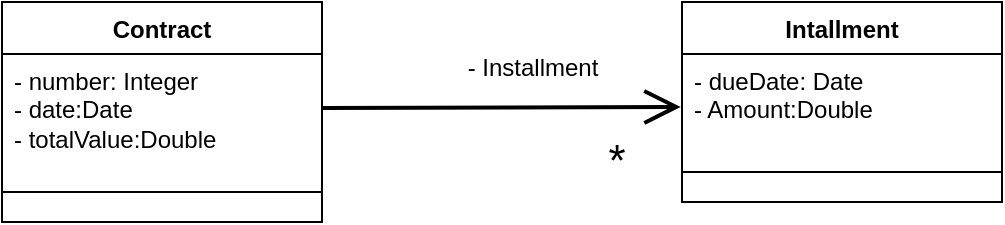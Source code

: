 <mxfile version="24.8.0">
  <diagram name="Page-1" id="nCUrrFJiEwhXjAQDx65x">
    <mxGraphModel dx="880" dy="468" grid="1" gridSize="10" guides="1" tooltips="1" connect="1" arrows="1" fold="1" page="1" pageScale="1" pageWidth="850" pageHeight="1100" math="0" shadow="0">
      <root>
        <mxCell id="0" />
        <mxCell id="1" parent="0" />
        <mxCell id="j08fA-Ux8YV6Fys5FGSm-1" value="Contract" style="swimlane;fontStyle=1;align=center;verticalAlign=top;childLayout=stackLayout;horizontal=1;startSize=26;horizontalStack=0;resizeParent=1;resizeParentMax=0;resizeLast=0;collapsible=1;marginBottom=0;whiteSpace=wrap;html=1;" vertex="1" parent="1">
          <mxGeometry x="240" y="140" width="160" height="110" as="geometry" />
        </mxCell>
        <mxCell id="j08fA-Ux8YV6Fys5FGSm-2" value="- number: Integer&lt;div&gt;- date:Date&lt;br&gt;- totalValue:Double&lt;br&gt;&lt;/div&gt;" style="text;strokeColor=none;fillColor=none;align=left;verticalAlign=top;spacingLeft=4;spacingRight=4;overflow=hidden;rotatable=0;points=[[0,0.5],[1,0.5]];portConstraint=eastwest;whiteSpace=wrap;html=1;" vertex="1" parent="j08fA-Ux8YV6Fys5FGSm-1">
          <mxGeometry y="26" width="160" height="54" as="geometry" />
        </mxCell>
        <mxCell id="j08fA-Ux8YV6Fys5FGSm-3" value="" style="line;strokeWidth=1;fillColor=none;align=left;verticalAlign=middle;spacingTop=-1;spacingLeft=3;spacingRight=3;rotatable=0;labelPosition=right;points=[];portConstraint=eastwest;strokeColor=inherit;" vertex="1" parent="j08fA-Ux8YV6Fys5FGSm-1">
          <mxGeometry y="80" width="160" height="30" as="geometry" />
        </mxCell>
        <mxCell id="j08fA-Ux8YV6Fys5FGSm-4" value="Intallment" style="swimlane;fontStyle=1;align=center;verticalAlign=top;childLayout=stackLayout;horizontal=1;startSize=26;horizontalStack=0;resizeParent=1;resizeParentMax=0;resizeLast=0;collapsible=1;marginBottom=0;whiteSpace=wrap;html=1;" vertex="1" parent="1">
          <mxGeometry x="580" y="140" width="160" height="100" as="geometry" />
        </mxCell>
        <mxCell id="j08fA-Ux8YV6Fys5FGSm-5" value="- dueDate: Date&lt;div&gt;- Amount:Double&lt;br&gt;&lt;br&gt;&lt;/div&gt;" style="text;strokeColor=none;fillColor=none;align=left;verticalAlign=top;spacingLeft=4;spacingRight=4;overflow=hidden;rotatable=0;points=[[0,0.5],[1,0.5]];portConstraint=eastwest;whiteSpace=wrap;html=1;" vertex="1" parent="j08fA-Ux8YV6Fys5FGSm-4">
          <mxGeometry y="26" width="160" height="44" as="geometry" />
        </mxCell>
        <mxCell id="j08fA-Ux8YV6Fys5FGSm-6" value="" style="line;strokeWidth=1;fillColor=none;align=left;verticalAlign=middle;spacingTop=-1;spacingLeft=3;spacingRight=3;rotatable=0;labelPosition=right;points=[];portConstraint=eastwest;strokeColor=inherit;" vertex="1" parent="j08fA-Ux8YV6Fys5FGSm-4">
          <mxGeometry y="70" width="160" height="30" as="geometry" />
        </mxCell>
        <mxCell id="j08fA-Ux8YV6Fys5FGSm-7" value="" style="endArrow=open;html=1;rounded=0;exitX=1;exitY=0.5;exitDx=0;exitDy=0;entryX=-0.004;entryY=0.601;entryDx=0;entryDy=0;entryPerimeter=0;strokeWidth=2;endFill=0;endSize=14;" edge="1" parent="1" source="j08fA-Ux8YV6Fys5FGSm-2" target="j08fA-Ux8YV6Fys5FGSm-5">
          <mxGeometry width="50" height="50" relative="1" as="geometry">
            <mxPoint x="440" y="230" as="sourcePoint" />
            <mxPoint x="580" y="193" as="targetPoint" />
          </mxGeometry>
        </mxCell>
        <mxCell id="j08fA-Ux8YV6Fys5FGSm-8" value="*" style="edgeLabel;html=1;align=center;verticalAlign=middle;resizable=0;points=[];fontSize=22;" vertex="1" connectable="0" parent="j08fA-Ux8YV6Fys5FGSm-7">
          <mxGeometry x="0.639" y="11" relative="1" as="geometry">
            <mxPoint y="38" as="offset" />
          </mxGeometry>
        </mxCell>
        <mxCell id="j08fA-Ux8YV6Fys5FGSm-9" value="- Installment&lt;div&gt;&lt;br&gt;&lt;/div&gt;" style="text;html=1;align=center;verticalAlign=middle;resizable=0;points=[];autosize=1;strokeColor=none;fillColor=none;" vertex="1" parent="1">
          <mxGeometry x="460" y="160" width="90" height="40" as="geometry" />
        </mxCell>
      </root>
    </mxGraphModel>
  </diagram>
</mxfile>
